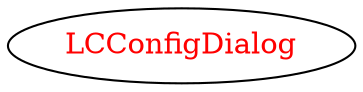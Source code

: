 digraph dependencyGraph {
 concentrate=true;
 ranksep="2.0";
 rankdir="LR"; 
 splines="ortho";
"LCConfigDialog" [fontcolor="red"];
}